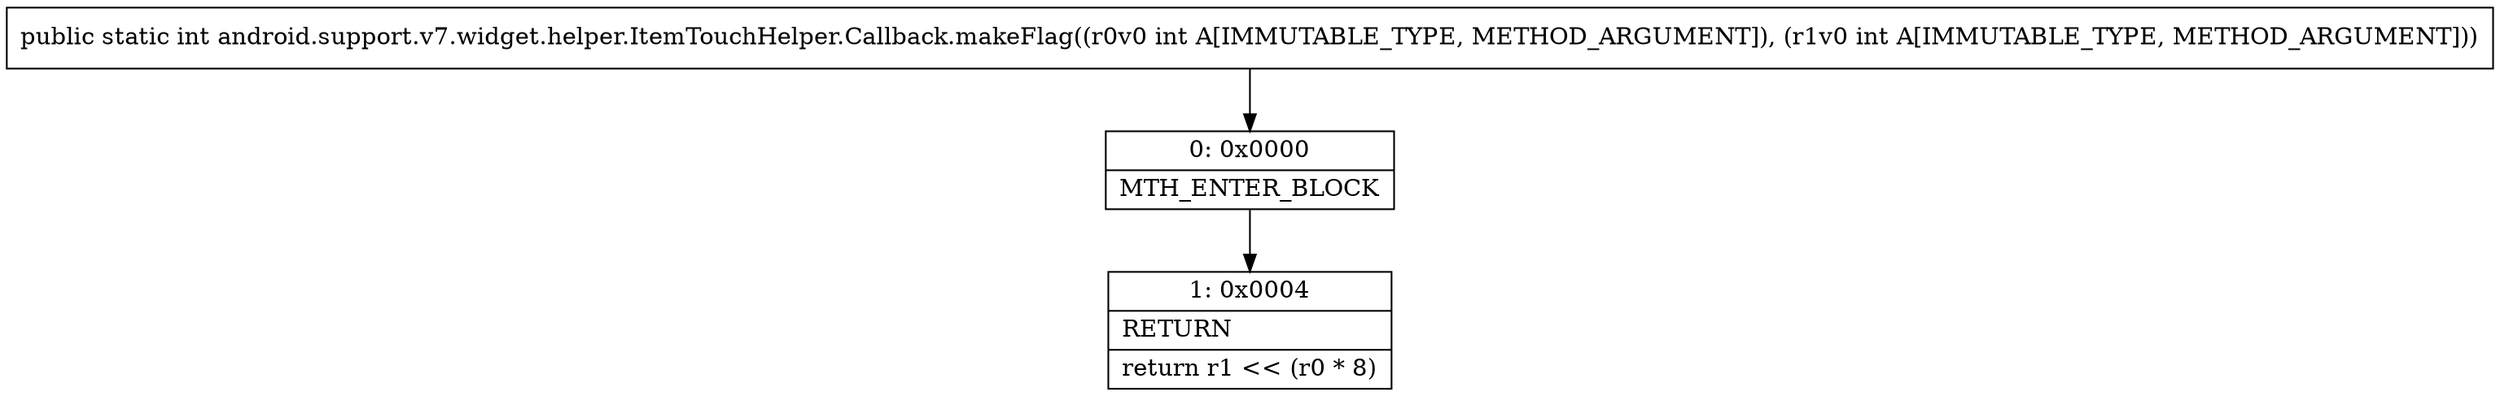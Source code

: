 digraph "CFG forandroid.support.v7.widget.helper.ItemTouchHelper.Callback.makeFlag(II)I" {
Node_0 [shape=record,label="{0\:\ 0x0000|MTH_ENTER_BLOCK\l}"];
Node_1 [shape=record,label="{1\:\ 0x0004|RETURN\l|return r1 \<\< (r0 * 8)\l}"];
MethodNode[shape=record,label="{public static int android.support.v7.widget.helper.ItemTouchHelper.Callback.makeFlag((r0v0 int A[IMMUTABLE_TYPE, METHOD_ARGUMENT]), (r1v0 int A[IMMUTABLE_TYPE, METHOD_ARGUMENT])) }"];
MethodNode -> Node_0;
Node_0 -> Node_1;
}

